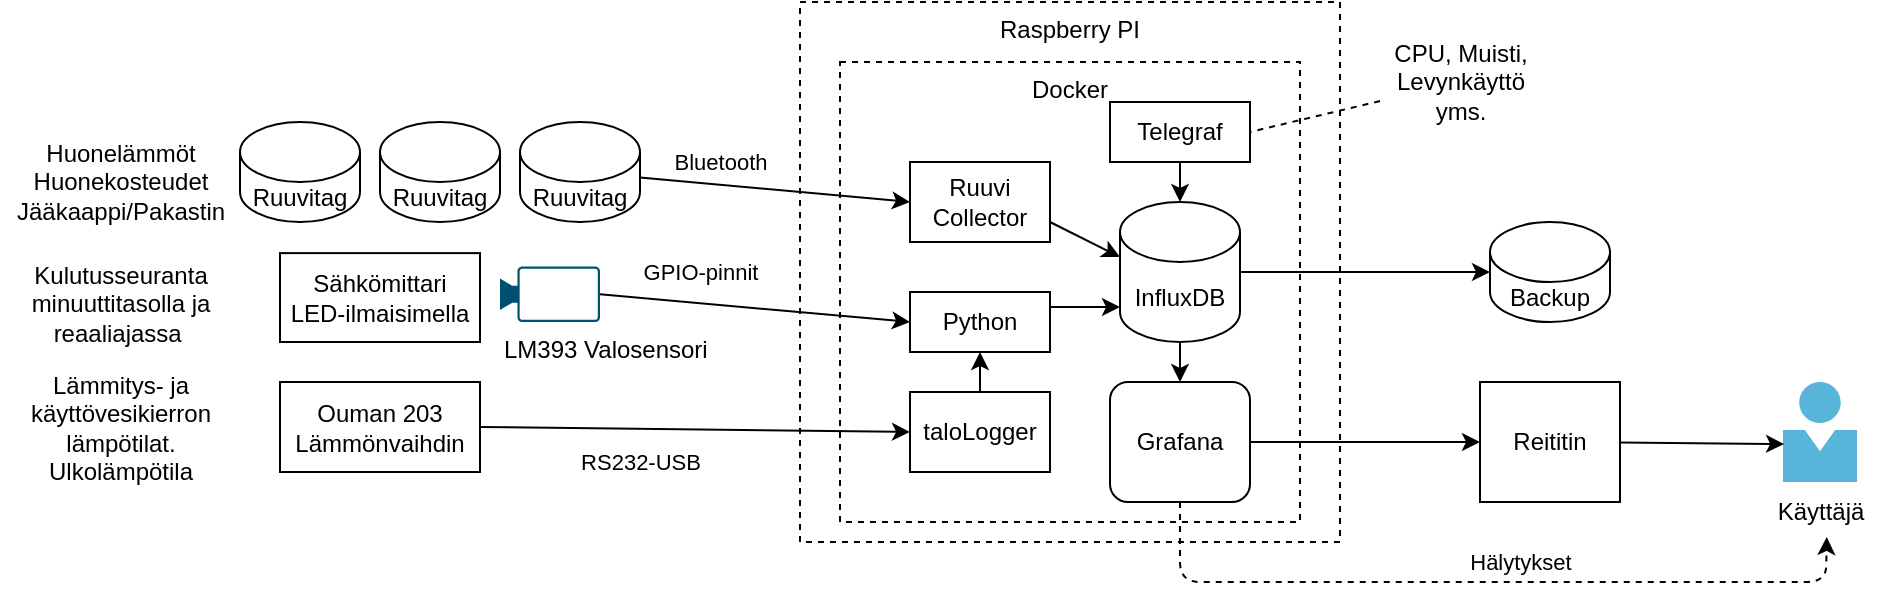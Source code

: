 <mxfile>
    <diagram id="pST5sZ1mUaMK9CDZLsie" name="Page-1">
        <mxGraphModel dx="970" dy="375" grid="1" gridSize="10" guides="1" tooltips="1" connect="1" arrows="1" fold="1" page="1" pageScale="1" pageWidth="1169" pageHeight="827" math="0" shadow="0">
            <root>
                <mxCell id="0"/>
                <mxCell id="1" parent="0"/>
                <mxCell id="I4osUfgk0sCcd2gDG21r-2" value="&lt;span&gt;Raspberry PI&lt;/span&gt;" style="rounded=0;whiteSpace=wrap;html=1;dashed=1;align=center;verticalAlign=top;" parent="1" vertex="1">
                    <mxGeometry x="460" y="140" width="270" height="270" as="geometry"/>
                </mxCell>
                <mxCell id="RDswXwh-rRWbe7VF82m2-1" value="&lt;span&gt;Docker&lt;/span&gt;" style="rounded=0;whiteSpace=wrap;html=1;dashed=1;align=center;verticalAlign=top;" parent="1" vertex="1">
                    <mxGeometry x="480" y="170" width="230" height="230" as="geometry"/>
                </mxCell>
                <mxCell id="I4osUfgk0sCcd2gDG21r-7" style="edgeStyle=orthogonalEdgeStyle;rounded=0;orthogonalLoop=1;jettySize=auto;html=1;entryX=0;entryY=0.5;entryDx=0;entryDy=0;entryPerimeter=0;" parent="1" source="I4osUfgk0sCcd2gDG21r-3" target="I4osUfgk0sCcd2gDG21r-6" edge="1">
                    <mxGeometry relative="1" as="geometry"/>
                </mxCell>
                <mxCell id="I4osUfgk0sCcd2gDG21r-3" value="InfluxDB" style="shape=cylinder3;whiteSpace=wrap;html=1;boundedLbl=1;backgroundOutline=1;size=15;" parent="1" vertex="1">
                    <mxGeometry x="620" y="240" width="60" height="70" as="geometry"/>
                </mxCell>
                <mxCell id="I4osUfgk0sCcd2gDG21r-32" style="edgeStyle=none;rounded=0;orthogonalLoop=1;jettySize=auto;html=1;" parent="1" source="I4osUfgk0sCcd2gDG21r-4" target="I4osUfgk0sCcd2gDG21r-31" edge="1">
                    <mxGeometry relative="1" as="geometry"/>
                </mxCell>
                <mxCell id="10" style="edgeStyle=none;html=1;entryX=0.556;entryY=1.125;entryDx=0;entryDy=0;entryPerimeter=0;dashed=1;endArrow=classic;endFill=1;" edge="1" parent="1" source="I4osUfgk0sCcd2gDG21r-4" target="I4osUfgk0sCcd2gDG21r-30">
                    <mxGeometry relative="1" as="geometry">
                        <Array as="points">
                            <mxPoint x="650" y="430"/>
                            <mxPoint x="973" y="430"/>
                        </Array>
                    </mxGeometry>
                </mxCell>
                <mxCell id="11" value="Hälytykset" style="edgeLabel;html=1;align=center;verticalAlign=middle;resizable=0;points=[];" vertex="1" connectable="0" parent="10">
                    <mxGeometry x="0.236" y="1" relative="1" as="geometry">
                        <mxPoint x="-28" y="-9" as="offset"/>
                    </mxGeometry>
                </mxCell>
                <mxCell id="I4osUfgk0sCcd2gDG21r-4" value="Grafana" style="rounded=1;whiteSpace=wrap;html=1;align=center;verticalAlign=middle;" parent="1" vertex="1">
                    <mxGeometry x="615" y="330" width="70" height="60" as="geometry"/>
                </mxCell>
                <mxCell id="I4osUfgk0sCcd2gDG21r-6" value="Backup" style="shape=cylinder3;whiteSpace=wrap;html=1;boundedLbl=1;backgroundOutline=1;size=15;" parent="1" vertex="1">
                    <mxGeometry x="805" y="250" width="60" height="50" as="geometry"/>
                </mxCell>
                <mxCell id="I4osUfgk0sCcd2gDG21r-18" style="edgeStyle=none;rounded=0;orthogonalLoop=1;jettySize=auto;html=1;entryX=0;entryY=0;entryDx=0;entryDy=52.5;entryPerimeter=0;exitX=1;exitY=0.25;exitDx=0;exitDy=0;" parent="1" source="I4osUfgk0sCcd2gDG21r-8" target="I4osUfgk0sCcd2gDG21r-3" edge="1">
                    <mxGeometry relative="1" as="geometry"/>
                </mxCell>
                <mxCell id="I4osUfgk0sCcd2gDG21r-8" value="Python" style="rounded=0;whiteSpace=wrap;html=1;align=center;verticalAlign=middle;" parent="1" vertex="1">
                    <mxGeometry x="515" y="285" width="70" height="30" as="geometry"/>
                </mxCell>
                <mxCell id="I4osUfgk0sCcd2gDG21r-10" style="rounded=0;orthogonalLoop=1;jettySize=auto;html=1;entryX=0;entryY=0.5;entryDx=0;entryDy=0;" parent="1" source="I4osUfgk0sCcd2gDG21r-9" target="I4osUfgk0sCcd2gDG21r-37" edge="1">
                    <mxGeometry relative="1" as="geometry">
                        <mxPoint x="350" y="225" as="targetPoint"/>
                    </mxGeometry>
                </mxCell>
                <mxCell id="I4osUfgk0sCcd2gDG21r-11" value="Bluetooth" style="edgeLabel;html=1;align=center;verticalAlign=middle;resizable=0;points=[];" parent="I4osUfgk0sCcd2gDG21r-10" vertex="1" connectable="0">
                    <mxGeometry x="-0.445" y="-1" relative="1" as="geometry">
                        <mxPoint x="2" y="-12" as="offset"/>
                    </mxGeometry>
                </mxCell>
                <mxCell id="I4osUfgk0sCcd2gDG21r-9" value="Ruuvitag" style="shape=cylinder3;whiteSpace=wrap;html=1;boundedLbl=1;backgroundOutline=1;size=15;align=center;verticalAlign=middle;" parent="1" vertex="1">
                    <mxGeometry x="320" y="200" width="60" height="50" as="geometry"/>
                </mxCell>
                <mxCell id="I4osUfgk0sCcd2gDG21r-12" value="Sähkömittari&lt;br&gt;LED-ilmaisimella" style="rounded=0;whiteSpace=wrap;html=1;align=center;verticalAlign=middle;" parent="1" vertex="1">
                    <mxGeometry x="200" y="265.56" width="100" height="44.44" as="geometry"/>
                </mxCell>
                <mxCell id="I4osUfgk0sCcd2gDG21r-13" value="Ruuvitag" style="shape=cylinder3;whiteSpace=wrap;html=1;boundedLbl=1;backgroundOutline=1;size=15;align=center;verticalAlign=middle;" parent="1" vertex="1">
                    <mxGeometry x="250" y="200" width="60" height="50" as="geometry"/>
                </mxCell>
                <mxCell id="I4osUfgk0sCcd2gDG21r-14" value="Ruuvitag" style="shape=cylinder3;whiteSpace=wrap;html=1;boundedLbl=1;backgroundOutline=1;size=15;align=center;verticalAlign=middle;" parent="1" vertex="1">
                    <mxGeometry x="180" y="200" width="60" height="50" as="geometry"/>
                </mxCell>
                <mxCell id="I4osUfgk0sCcd2gDG21r-16" style="rounded=0;orthogonalLoop=1;jettySize=auto;html=1;entryX=0;entryY=0.5;entryDx=0;entryDy=0;exitX=1;exitY=0.5;exitDx=0;exitDy=0;exitPerimeter=0;" parent="1" source="I4osUfgk0sCcd2gDG21r-20" target="I4osUfgk0sCcd2gDG21r-8" edge="1">
                    <mxGeometry relative="1" as="geometry">
                        <mxPoint x="420" y="320" as="targetPoint"/>
                        <mxPoint x="240" y="280" as="sourcePoint"/>
                    </mxGeometry>
                </mxCell>
                <mxCell id="I4osUfgk0sCcd2gDG21r-17" value="GPIO-pinnit" style="edgeLabel;html=1;align=center;verticalAlign=middle;resizable=0;points=[];" parent="I4osUfgk0sCcd2gDG21r-16" vertex="1" connectable="0">
                    <mxGeometry x="-0.445" y="-1" relative="1" as="geometry">
                        <mxPoint x="7" y="-16" as="offset"/>
                    </mxGeometry>
                </mxCell>
                <mxCell id="I4osUfgk0sCcd2gDG21r-20" value="LM393 Valosensori" style="points=[[0,0.5,0],[0.19,0.02,0],[0.59,0,0],[0.985,0.02,0],[1,0.5,0],[0.985,0.98,0],[0.59,1,0],[0.19,0.98,0]];verticalLabelPosition=bottom;html=1;verticalAlign=top;aspect=fixed;align=left;pointerEvents=1;shape=mxgraph.cisco19.camera;fillColor=#005073;strokeColor=none;" parent="1" vertex="1">
                    <mxGeometry x="310" y="272.22" width="50" height="27.78" as="geometry"/>
                </mxCell>
                <mxCell id="I4osUfgk0sCcd2gDG21r-21" style="edgeStyle=orthogonalEdgeStyle;rounded=0;orthogonalLoop=1;jettySize=auto;html=1;entryX=0.5;entryY=0;entryDx=0;entryDy=0;" parent="1" target="I4osUfgk0sCcd2gDG21r-4" edge="1">
                    <mxGeometry relative="1" as="geometry">
                        <mxPoint x="650" y="310" as="sourcePoint"/>
                        <mxPoint x="790" y="280" as="targetPoint"/>
                    </mxGeometry>
                </mxCell>
                <mxCell id="I4osUfgk0sCcd2gDG21r-26" value="" style="aspect=fixed;html=1;points=[];align=center;image;fontSize=12;image=img/lib/mscae/Person.svg;" parent="1" vertex="1">
                    <mxGeometry x="951.5" y="330" width="37" height="50" as="geometry"/>
                </mxCell>
                <mxCell id="I4osUfgk0sCcd2gDG21r-27" value="Ouman 203&lt;br&gt;Lämmönvaihdin" style="rounded=0;whiteSpace=wrap;html=1;align=center;verticalAlign=middle;" parent="1" vertex="1">
                    <mxGeometry x="200" y="330" width="100" height="45" as="geometry"/>
                </mxCell>
                <mxCell id="I4osUfgk0sCcd2gDG21r-28" style="rounded=0;orthogonalLoop=1;jettySize=auto;html=1;exitX=1;exitY=0.5;exitDx=0;exitDy=0;entryX=0;entryY=0.5;entryDx=0;entryDy=0;" parent="1" source="I4osUfgk0sCcd2gDG21r-27" target="I4osUfgk0sCcd2gDG21r-35" edge="1">
                    <mxGeometry relative="1" as="geometry">
                        <mxPoint x="510" y="290" as="targetPoint"/>
                        <mxPoint x="220" y="307.22" as="sourcePoint"/>
                    </mxGeometry>
                </mxCell>
                <mxCell id="I4osUfgk0sCcd2gDG21r-29" value="RS232-USB" style="edgeLabel;html=1;align=center;verticalAlign=middle;resizable=0;points=[];" parent="I4osUfgk0sCcd2gDG21r-28" vertex="1" connectable="0">
                    <mxGeometry x="-0.445" y="-1" relative="1" as="geometry">
                        <mxPoint x="20" y="16" as="offset"/>
                    </mxGeometry>
                </mxCell>
                <mxCell id="I4osUfgk0sCcd2gDG21r-30" value="Käyttäjä" style="text;html=1;align=center;verticalAlign=middle;resizable=0;points=[];autosize=1;strokeColor=none;" parent="1" vertex="1">
                    <mxGeometry x="940" y="385" width="60" height="20" as="geometry"/>
                </mxCell>
                <mxCell id="I4osUfgk0sCcd2gDG21r-33" style="edgeStyle=none;rounded=0;orthogonalLoop=1;jettySize=auto;html=1;entryX=0.014;entryY=0.62;entryDx=0;entryDy=0;entryPerimeter=0;" parent="1" source="I4osUfgk0sCcd2gDG21r-31" target="I4osUfgk0sCcd2gDG21r-26" edge="1">
                    <mxGeometry relative="1" as="geometry"/>
                </mxCell>
                <mxCell id="I4osUfgk0sCcd2gDG21r-31" value="Reititin" style="rounded=0;whiteSpace=wrap;html=1;align=center;verticalAlign=middle;" parent="1" vertex="1">
                    <mxGeometry x="800" y="330" width="70" height="60" as="geometry"/>
                </mxCell>
                <mxCell id="I4osUfgk0sCcd2gDG21r-36" style="edgeStyle=none;rounded=0;orthogonalLoop=1;jettySize=auto;html=1;entryX=0.5;entryY=1;entryDx=0;entryDy=0;" parent="1" source="I4osUfgk0sCcd2gDG21r-35" target="I4osUfgk0sCcd2gDG21r-8" edge="1">
                    <mxGeometry relative="1" as="geometry"/>
                </mxCell>
                <mxCell id="I4osUfgk0sCcd2gDG21r-35" value="taloLogger" style="rounded=0;whiteSpace=wrap;html=1;align=center;verticalAlign=middle;" parent="1" vertex="1">
                    <mxGeometry x="515" y="335" width="70" height="40" as="geometry"/>
                </mxCell>
                <mxCell id="I4osUfgk0sCcd2gDG21r-37" value="Ruuvi&lt;br&gt;Collector" style="rounded=0;whiteSpace=wrap;html=1;align=center;verticalAlign=middle;" parent="1" vertex="1">
                    <mxGeometry x="515" y="220" width="70" height="40" as="geometry"/>
                </mxCell>
                <mxCell id="I4osUfgk0sCcd2gDG21r-38" style="edgeStyle=none;rounded=0;orthogonalLoop=1;jettySize=auto;html=1;entryX=0;entryY=0;entryDx=0;entryDy=27.5;entryPerimeter=0;exitX=1;exitY=0.75;exitDx=0;exitDy=0;" parent="1" source="I4osUfgk0sCcd2gDG21r-37" target="I4osUfgk0sCcd2gDG21r-3" edge="1">
                    <mxGeometry relative="1" as="geometry">
                        <mxPoint x="595" y="302.5" as="sourcePoint"/>
                        <mxPoint x="630" y="280" as="targetPoint"/>
                    </mxGeometry>
                </mxCell>
                <mxCell id="I4osUfgk0sCcd2gDG21r-39" style="edgeStyle=none;rounded=0;orthogonalLoop=1;jettySize=auto;html=1;exitX=0.5;exitY=1;exitDx=0;exitDy=0;" parent="1" source="I4osUfgk0sCcd2gDG21r-2" target="I4osUfgk0sCcd2gDG21r-2" edge="1">
                    <mxGeometry relative="1" as="geometry"/>
                </mxCell>
                <mxCell id="2" value="Telegraf" style="rounded=0;whiteSpace=wrap;html=1;align=center;verticalAlign=middle;" vertex="1" parent="1">
                    <mxGeometry x="615" y="190" width="70" height="30" as="geometry"/>
                </mxCell>
                <mxCell id="3" style="edgeStyle=none;rounded=0;orthogonalLoop=1;jettySize=auto;html=1;entryX=0.5;entryY=0;entryDx=0;entryDy=0;entryPerimeter=0;exitX=0.5;exitY=1;exitDx=0;exitDy=0;" edge="1" parent="1" source="2" target="I4osUfgk0sCcd2gDG21r-3">
                    <mxGeometry relative="1" as="geometry">
                        <mxPoint x="595" y="260" as="sourcePoint"/>
                        <mxPoint x="630" y="277.5" as="targetPoint"/>
                    </mxGeometry>
                </mxCell>
                <mxCell id="5" value="Huonelämmöt&lt;br&gt;Huonekosteudet&lt;br&gt;Jääkaappi/Pakastin" style="text;html=1;align=center;verticalAlign=middle;resizable=0;points=[];autosize=1;strokeColor=none;" vertex="1" parent="1">
                    <mxGeometry x="60" y="205" width="120" height="50" as="geometry"/>
                </mxCell>
                <mxCell id="6" value="Kulutusseuranta &lt;br&gt;minuuttitasolla ja &lt;br&gt;reaaliajassa&amp;nbsp;" style="text;html=1;align=center;verticalAlign=middle;resizable=0;points=[];autosize=1;strokeColor=none;" vertex="1" parent="1">
                    <mxGeometry x="70" y="265.56" width="100" height="50" as="geometry"/>
                </mxCell>
                <mxCell id="7" value="Lämmitys- ja &lt;br&gt;käyttövesikierron&lt;br&gt;lämpötilat.&lt;br&gt;Ulkolämpötila" style="text;html=1;align=center;verticalAlign=middle;resizable=0;points=[];autosize=1;strokeColor=none;" vertex="1" parent="1">
                    <mxGeometry x="65" y="322.5" width="110" height="60" as="geometry"/>
                </mxCell>
                <mxCell id="9" style="edgeStyle=none;html=1;entryX=1;entryY=0.5;entryDx=0;entryDy=0;dashed=1;endArrow=none;endFill=0;" edge="1" parent="1" source="8" target="2">
                    <mxGeometry relative="1" as="geometry"/>
                </mxCell>
                <mxCell id="8" value="CPU, Muisti, &lt;br&gt;Levynkäyttö&lt;br&gt;yms." style="text;html=1;align=center;verticalAlign=middle;resizable=0;points=[];autosize=1;strokeColor=none;" vertex="1" parent="1">
                    <mxGeometry x="750" y="155" width="80" height="50" as="geometry"/>
                </mxCell>
            </root>
        </mxGraphModel>
    </diagram>
</mxfile>